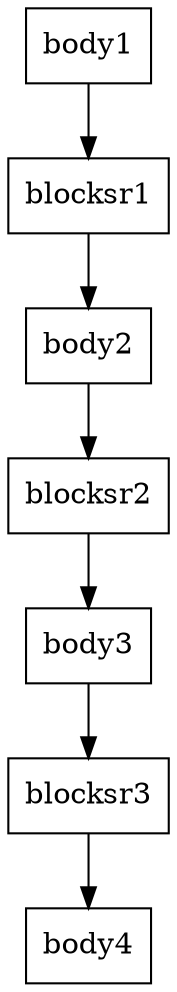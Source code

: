 digraph backbone_c {
    body1 [op_type="body",
          shape = box,
             input=yes ];
    blocksr1 [op_type="blocksr",
          shape=box];
    body2 [op_type="body",
          shape = box ];
    blocksr2 [op_type="blocksr",
          shape=box];
    body3 [op_type="body",
          shape = box ];
    blocksr3 [op_type="blocksr",
          shape=box];
    body4 [op_type="body",
           shape=box, 
           output=yes];

    body1 -> blocksr1 -> body2 -> blocksr2 -> body3 -> blocksr3 -> body4;
}